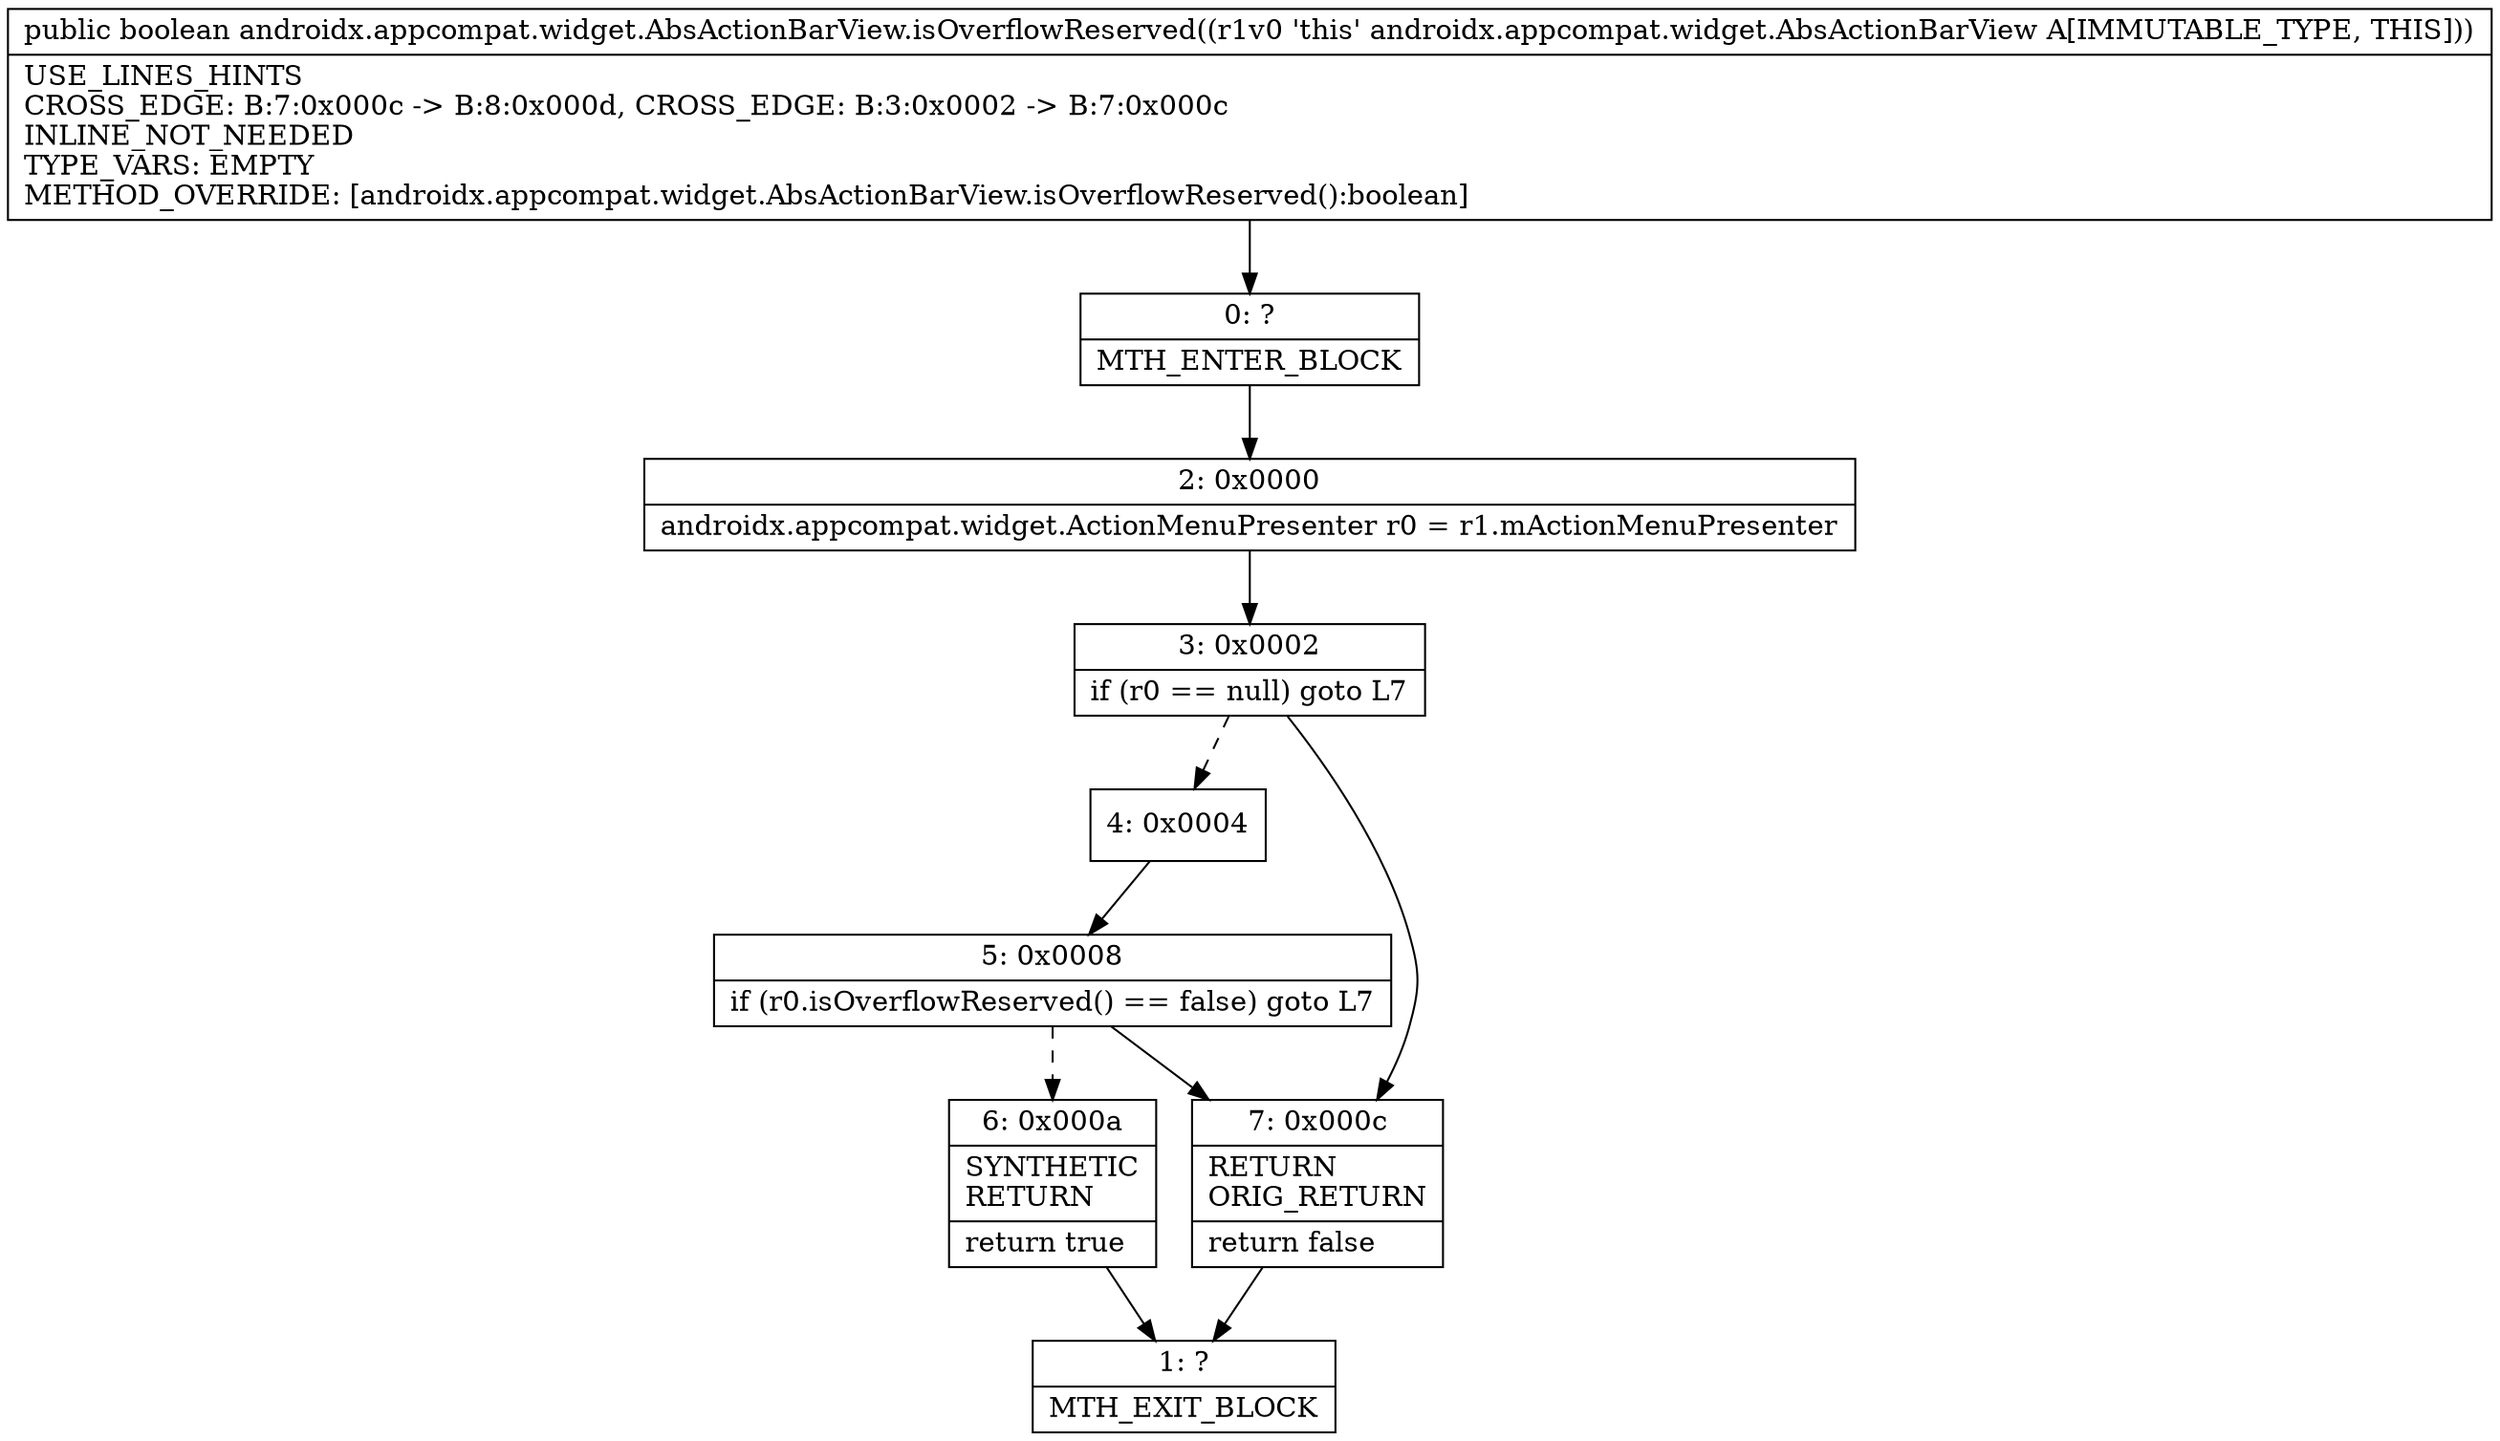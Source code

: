 digraph "CFG forandroidx.appcompat.widget.AbsActionBarView.isOverflowReserved()Z" {
Node_0 [shape=record,label="{0\:\ ?|MTH_ENTER_BLOCK\l}"];
Node_2 [shape=record,label="{2\:\ 0x0000|androidx.appcompat.widget.ActionMenuPresenter r0 = r1.mActionMenuPresenter\l}"];
Node_3 [shape=record,label="{3\:\ 0x0002|if (r0 == null) goto L7\l}"];
Node_4 [shape=record,label="{4\:\ 0x0004}"];
Node_5 [shape=record,label="{5\:\ 0x0008|if (r0.isOverflowReserved() == false) goto L7\l}"];
Node_6 [shape=record,label="{6\:\ 0x000a|SYNTHETIC\lRETURN\l|return true\l}"];
Node_1 [shape=record,label="{1\:\ ?|MTH_EXIT_BLOCK\l}"];
Node_7 [shape=record,label="{7\:\ 0x000c|RETURN\lORIG_RETURN\l|return false\l}"];
MethodNode[shape=record,label="{public boolean androidx.appcompat.widget.AbsActionBarView.isOverflowReserved((r1v0 'this' androidx.appcompat.widget.AbsActionBarView A[IMMUTABLE_TYPE, THIS]))  | USE_LINES_HINTS\lCROSS_EDGE: B:7:0x000c \-\> B:8:0x000d, CROSS_EDGE: B:3:0x0002 \-\> B:7:0x000c\lINLINE_NOT_NEEDED\lTYPE_VARS: EMPTY\lMETHOD_OVERRIDE: [androidx.appcompat.widget.AbsActionBarView.isOverflowReserved():boolean]\l}"];
MethodNode -> Node_0;Node_0 -> Node_2;
Node_2 -> Node_3;
Node_3 -> Node_4[style=dashed];
Node_3 -> Node_7;
Node_4 -> Node_5;
Node_5 -> Node_6[style=dashed];
Node_5 -> Node_7;
Node_6 -> Node_1;
Node_7 -> Node_1;
}


